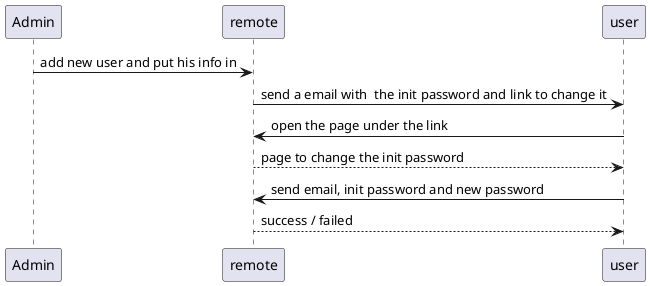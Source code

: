 @startuml

Admin -> remote : add new user and put his info in 
remote -> user : send a email with  the init password and link to change it
remote <- user : open the page under the link
remote  --> user : page to change the init password
remote <- user : send email, init password and new password
remote --> user : success / failed

@enduml